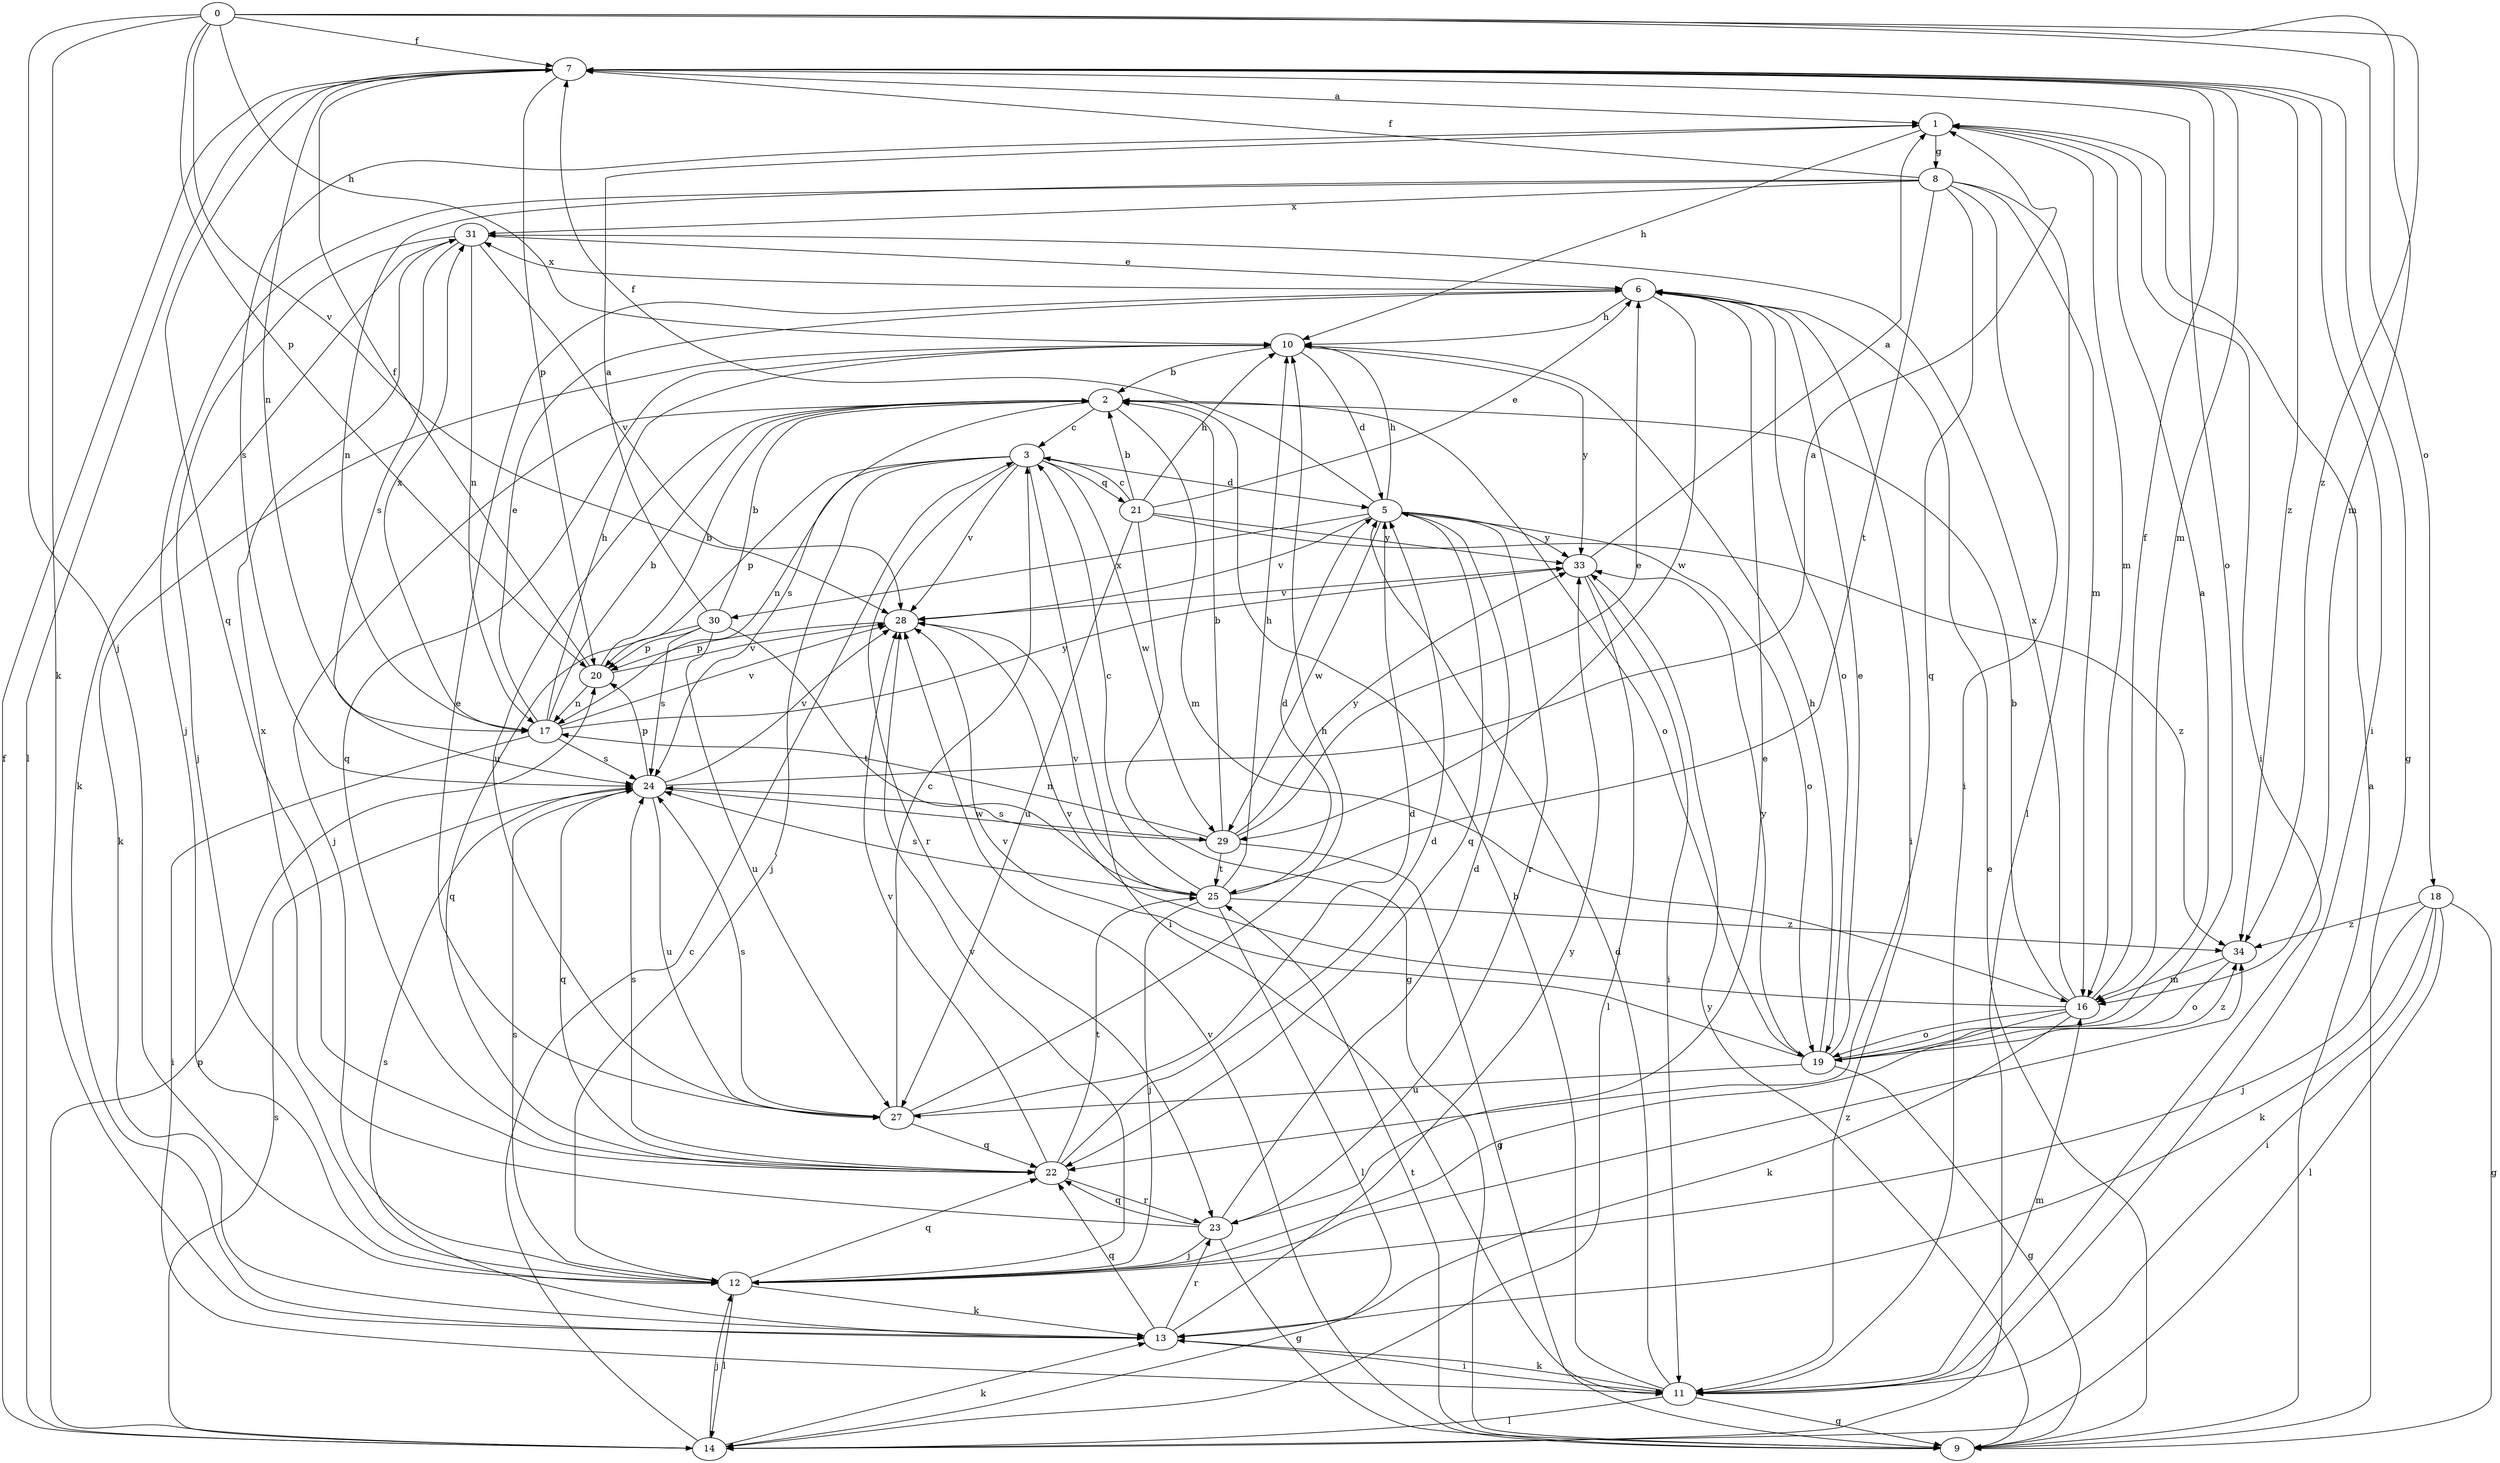 strict digraph  {
0;
1;
2;
3;
5;
6;
7;
8;
9;
10;
11;
12;
13;
14;
16;
17;
18;
19;
20;
21;
22;
23;
24;
25;
27;
28;
29;
30;
31;
33;
34;
0 -> 7  [label=f];
0 -> 10  [label=h];
0 -> 12  [label=j];
0 -> 13  [label=k];
0 -> 16  [label=m];
0 -> 18  [label=o];
0 -> 20  [label=p];
0 -> 28  [label=v];
0 -> 34  [label=z];
1 -> 8  [label=g];
1 -> 10  [label=h];
1 -> 11  [label=i];
1 -> 16  [label=m];
1 -> 24  [label=s];
2 -> 3  [label=c];
2 -> 12  [label=j];
2 -> 16  [label=m];
2 -> 19  [label=o];
2 -> 24  [label=s];
2 -> 27  [label=u];
3 -> 5  [label=d];
3 -> 11  [label=i];
3 -> 12  [label=j];
3 -> 17  [label=n];
3 -> 20  [label=p];
3 -> 21  [label=q];
3 -> 23  [label=r];
3 -> 28  [label=v];
3 -> 29  [label=w];
5 -> 7  [label=f];
5 -> 10  [label=h];
5 -> 19  [label=o];
5 -> 22  [label=q];
5 -> 23  [label=r];
5 -> 28  [label=v];
5 -> 29  [label=w];
5 -> 30  [label=x];
5 -> 33  [label=y];
6 -> 10  [label=h];
6 -> 11  [label=i];
6 -> 19  [label=o];
6 -> 29  [label=w];
6 -> 31  [label=x];
7 -> 1  [label=a];
7 -> 9  [label=g];
7 -> 11  [label=i];
7 -> 14  [label=l];
7 -> 16  [label=m];
7 -> 17  [label=n];
7 -> 19  [label=o];
7 -> 20  [label=p];
7 -> 22  [label=q];
7 -> 34  [label=z];
8 -> 7  [label=f];
8 -> 11  [label=i];
8 -> 12  [label=j];
8 -> 14  [label=l];
8 -> 16  [label=m];
8 -> 17  [label=n];
8 -> 22  [label=q];
8 -> 25  [label=t];
8 -> 31  [label=x];
9 -> 1  [label=a];
9 -> 6  [label=e];
9 -> 25  [label=t];
9 -> 28  [label=v];
9 -> 33  [label=y];
10 -> 2  [label=b];
10 -> 5  [label=d];
10 -> 13  [label=k];
10 -> 22  [label=q];
10 -> 33  [label=y];
11 -> 2  [label=b];
11 -> 5  [label=d];
11 -> 9  [label=g];
11 -> 13  [label=k];
11 -> 14  [label=l];
11 -> 16  [label=m];
12 -> 13  [label=k];
12 -> 14  [label=l];
12 -> 22  [label=q];
12 -> 24  [label=s];
12 -> 28  [label=v];
12 -> 34  [label=z];
13 -> 11  [label=i];
13 -> 22  [label=q];
13 -> 23  [label=r];
13 -> 24  [label=s];
13 -> 33  [label=y];
14 -> 3  [label=c];
14 -> 7  [label=f];
14 -> 12  [label=j];
14 -> 13  [label=k];
14 -> 20  [label=p];
14 -> 24  [label=s];
16 -> 2  [label=b];
16 -> 7  [label=f];
16 -> 12  [label=j];
16 -> 13  [label=k];
16 -> 19  [label=o];
16 -> 28  [label=v];
16 -> 31  [label=x];
17 -> 2  [label=b];
17 -> 6  [label=e];
17 -> 10  [label=h];
17 -> 11  [label=i];
17 -> 24  [label=s];
17 -> 28  [label=v];
17 -> 31  [label=x];
17 -> 33  [label=y];
18 -> 9  [label=g];
18 -> 11  [label=i];
18 -> 12  [label=j];
18 -> 13  [label=k];
18 -> 14  [label=l];
18 -> 34  [label=z];
19 -> 1  [label=a];
19 -> 6  [label=e];
19 -> 9  [label=g];
19 -> 10  [label=h];
19 -> 27  [label=u];
19 -> 28  [label=v];
19 -> 33  [label=y];
19 -> 34  [label=z];
20 -> 2  [label=b];
20 -> 7  [label=f];
20 -> 17  [label=n];
20 -> 28  [label=v];
21 -> 2  [label=b];
21 -> 3  [label=c];
21 -> 6  [label=e];
21 -> 9  [label=g];
21 -> 10  [label=h];
21 -> 27  [label=u];
21 -> 33  [label=y];
21 -> 34  [label=z];
22 -> 5  [label=d];
22 -> 23  [label=r];
22 -> 24  [label=s];
22 -> 25  [label=t];
22 -> 28  [label=v];
23 -> 5  [label=d];
23 -> 6  [label=e];
23 -> 9  [label=g];
23 -> 12  [label=j];
23 -> 22  [label=q];
23 -> 31  [label=x];
24 -> 1  [label=a];
24 -> 20  [label=p];
24 -> 22  [label=q];
24 -> 27  [label=u];
24 -> 28  [label=v];
24 -> 29  [label=w];
25 -> 3  [label=c];
25 -> 5  [label=d];
25 -> 10  [label=h];
25 -> 12  [label=j];
25 -> 14  [label=l];
25 -> 24  [label=s];
25 -> 28  [label=v];
25 -> 34  [label=z];
27 -> 3  [label=c];
27 -> 5  [label=d];
27 -> 6  [label=e];
27 -> 10  [label=h];
27 -> 22  [label=q];
27 -> 24  [label=s];
28 -> 20  [label=p];
29 -> 2  [label=b];
29 -> 6  [label=e];
29 -> 9  [label=g];
29 -> 17  [label=n];
29 -> 24  [label=s];
29 -> 25  [label=t];
29 -> 33  [label=y];
30 -> 1  [label=a];
30 -> 2  [label=b];
30 -> 20  [label=p];
30 -> 22  [label=q];
30 -> 24  [label=s];
30 -> 25  [label=t];
30 -> 27  [label=u];
31 -> 6  [label=e];
31 -> 12  [label=j];
31 -> 13  [label=k];
31 -> 17  [label=n];
31 -> 24  [label=s];
31 -> 28  [label=v];
33 -> 1  [label=a];
33 -> 11  [label=i];
33 -> 14  [label=l];
33 -> 28  [label=v];
34 -> 16  [label=m];
34 -> 19  [label=o];
}
